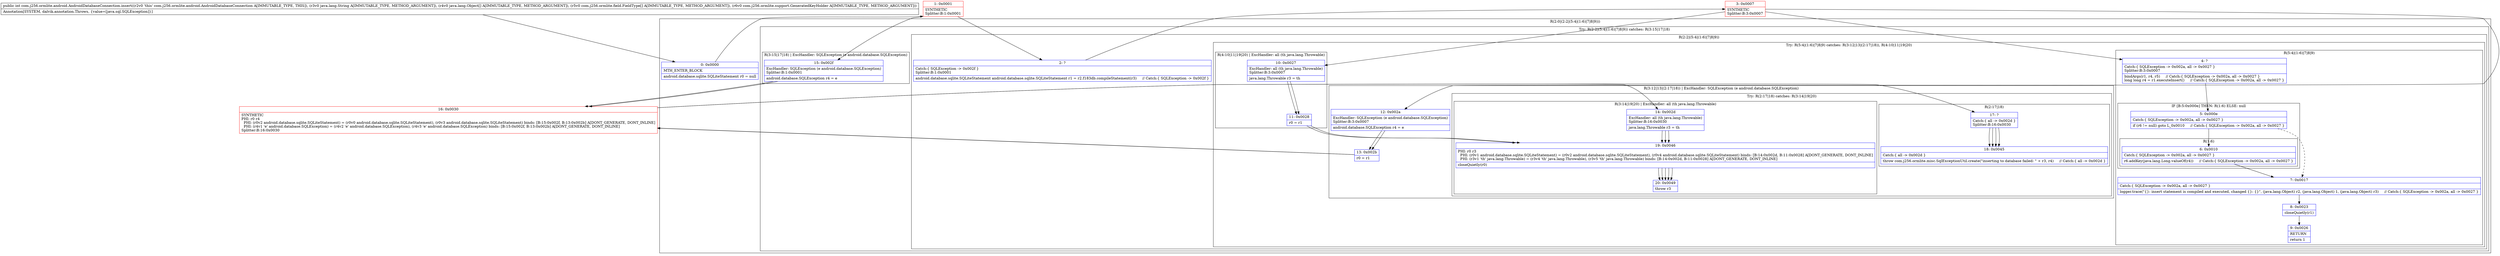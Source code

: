 digraph "CFG forcom.j256.ormlite.android.AndroidDatabaseConnection.insert(Ljava\/lang\/String;[Ljava\/lang\/Object;[Lcom\/j256\/ormlite\/field\/FieldType;Lcom\/j256\/ormlite\/support\/GeneratedKeyHolder;)I" {
subgraph cluster_Region_1526925024 {
label = "R(2:0|(2:2|(5:4|(1:6)|7|8|9)))";
node [shape=record,color=blue];
Node_0 [shape=record,label="{0\:\ 0x0000|MTH_ENTER_BLOCK\l|android.database.sqlite.SQLiteStatement r0 = null\l}"];
subgraph cluster_TryCatchRegion_2146043222 {
label = "Try: R(2:2|(5:4|(1:6)|7|8|9)) catches: R(3:15|17|18)";
node [shape=record,color=blue];
subgraph cluster_Region_1702372938 {
label = "R(2:2|(5:4|(1:6)|7|8|9))";
node [shape=record,color=blue];
Node_2 [shape=record,label="{2\:\ ?|Catch:\{ SQLException \-\> 0x002f \}\lSplitter:B:1:0x0001\l|android.database.sqlite.SQLiteStatement android.database.sqlite.SQLiteStatement r1 = r2.f183db.compileStatement(r3)     \/\/ Catch:\{ SQLException \-\> 0x002f \}\l}"];
subgraph cluster_TryCatchRegion_863465622 {
label = "Try: R(5:4|(1:6)|7|8|9) catches: R(3:12|13|(2:17|18)), R(4:10|11|19|20)";
node [shape=record,color=blue];
subgraph cluster_Region_197944416 {
label = "R(5:4|(1:6)|7|8|9)";
node [shape=record,color=blue];
Node_4 [shape=record,label="{4\:\ ?|Catch:\{ SQLException \-\> 0x002a, all \-\> 0x0027 \}\lSplitter:B:3:0x0007\l|bindArgs(r1, r4, r5)     \/\/ Catch:\{ SQLException \-\> 0x002a, all \-\> 0x0027 \}\llong long r4 = r1.executeInsert()     \/\/ Catch:\{ SQLException \-\> 0x002a, all \-\> 0x0027 \}\l}"];
subgraph cluster_IfRegion_67104625 {
label = "IF [B:5:0x000e] THEN: R(1:6) ELSE: null";
node [shape=record,color=blue];
Node_5 [shape=record,label="{5\:\ 0x000e|Catch:\{ SQLException \-\> 0x002a, all \-\> 0x0027 \}\l|if (r6 != null) goto L_0x0010     \/\/ Catch:\{ SQLException \-\> 0x002a, all \-\> 0x0027 \}\l}"];
subgraph cluster_Region_1215376619 {
label = "R(1:6)";
node [shape=record,color=blue];
Node_6 [shape=record,label="{6\:\ 0x0010|Catch:\{ SQLException \-\> 0x002a, all \-\> 0x0027 \}\l|r6.addKey(java.lang.Long.valueOf(r4))     \/\/ Catch:\{ SQLException \-\> 0x002a, all \-\> 0x0027 \}\l}"];
}
}
Node_7 [shape=record,label="{7\:\ 0x0017|Catch:\{ SQLException \-\> 0x002a, all \-\> 0x0027 \}\l|logger.trace(\"\{\}: insert statement is compiled and executed, changed \{\}: \{\}\", (java.lang.Object) r2, (java.lang.Object) 1, (java.lang.Object) r3)     \/\/ Catch:\{ SQLException \-\> 0x002a, all \-\> 0x0027 \}\l}"];
Node_8 [shape=record,label="{8\:\ 0x0023|closeQuietly(r1)\l}"];
Node_9 [shape=record,label="{9\:\ 0x0026|RETURN\l|return 1\l}"];
}
subgraph cluster_Region_448699537 {
label = "R(3:12|13|(2:17|18)) | ExcHandler: SQLException (e android.database.SQLException)\l";
node [shape=record,color=blue];
Node_12 [shape=record,label="{12\:\ 0x002a|ExcHandler: SQLException (e android.database.SQLException)\lSplitter:B:3:0x0007\l|android.database.SQLException r4 = e\l}"];
Node_13 [shape=record,label="{13\:\ 0x002b|r0 = r1\l}"];
subgraph cluster_TryCatchRegion_1421569065 {
label = "Try: R(2:17|18) catches: R(3:14|19|20)";
node [shape=record,color=blue];
subgraph cluster_Region_2077492061 {
label = "R(2:17|18)";
node [shape=record,color=blue];
Node_17 [shape=record,label="{17\:\ ?|Catch:\{ all \-\> 0x002d \}\lSplitter:B:16:0x0030\l}"];
Node_18 [shape=record,label="{18\:\ 0x0045|Catch:\{ all \-\> 0x002d \}\l|throw com.j256.ormlite.misc.SqlExceptionUtil.create(\"inserting to database failed: \" + r3, r4)     \/\/ Catch:\{ all \-\> 0x002d \}\l}"];
}
subgraph cluster_Region_646905981 {
label = "R(3:14|19|20) | ExcHandler: all (th java.lang.Throwable)\l";
node [shape=record,color=blue];
Node_14 [shape=record,label="{14\:\ 0x002d|ExcHandler: all (th java.lang.Throwable)\lSplitter:B:16:0x0030\l|java.lang.Throwable r3 = th\l}"];
Node_19 [shape=record,label="{19\:\ 0x0046|PHI: r0 r3 \l  PHI: (r0v1 android.database.sqlite.SQLiteStatement) = (r0v2 android.database.sqlite.SQLiteStatement), (r0v4 android.database.sqlite.SQLiteStatement) binds: [B:14:0x002d, B:11:0x0028] A[DONT_GENERATE, DONT_INLINE]\l  PHI: (r3v1 'th' java.lang.Throwable) = (r3v4 'th' java.lang.Throwable), (r3v5 'th' java.lang.Throwable) binds: [B:14:0x002d, B:11:0x0028] A[DONT_GENERATE, DONT_INLINE]\l|closeQuietly(r0)\l}"];
Node_20 [shape=record,label="{20\:\ 0x0049|throw r3\l}"];
}
}
}
subgraph cluster_Region_1669599061 {
label = "R(4:10|11|19|20) | ExcHandler: all (th java.lang.Throwable)\l";
node [shape=record,color=blue];
Node_10 [shape=record,label="{10\:\ 0x0027|ExcHandler: all (th java.lang.Throwable)\lSplitter:B:3:0x0007\l|java.lang.Throwable r3 = th\l}"];
Node_11 [shape=record,label="{11\:\ 0x0028|r0 = r1\l}"];
Node_19 [shape=record,label="{19\:\ 0x0046|PHI: r0 r3 \l  PHI: (r0v1 android.database.sqlite.SQLiteStatement) = (r0v2 android.database.sqlite.SQLiteStatement), (r0v4 android.database.sqlite.SQLiteStatement) binds: [B:14:0x002d, B:11:0x0028] A[DONT_GENERATE, DONT_INLINE]\l  PHI: (r3v1 'th' java.lang.Throwable) = (r3v4 'th' java.lang.Throwable), (r3v5 'th' java.lang.Throwable) binds: [B:14:0x002d, B:11:0x0028] A[DONT_GENERATE, DONT_INLINE]\l|closeQuietly(r0)\l}"];
Node_20 [shape=record,label="{20\:\ 0x0049|throw r3\l}"];
}
}
}
subgraph cluster_Region_1932476273 {
label = "R(3:15|17|18) | ExcHandler: SQLException (e android.database.SQLException)\l";
node [shape=record,color=blue];
Node_15 [shape=record,label="{15\:\ 0x002f|ExcHandler: SQLException (e android.database.SQLException)\lSplitter:B:1:0x0001\l|android.database.SQLException r4 = e\l}"];
Node_17 [shape=record,label="{17\:\ ?|Catch:\{ all \-\> 0x002d \}\lSplitter:B:16:0x0030\l}"];
Node_18 [shape=record,label="{18\:\ 0x0045|Catch:\{ all \-\> 0x002d \}\l|throw com.j256.ormlite.misc.SqlExceptionUtil.create(\"inserting to database failed: \" + r3, r4)     \/\/ Catch:\{ all \-\> 0x002d \}\l}"];
}
}
}
subgraph cluster_Region_1932476273 {
label = "R(3:15|17|18) | ExcHandler: SQLException (e android.database.SQLException)\l";
node [shape=record,color=blue];
Node_15 [shape=record,label="{15\:\ 0x002f|ExcHandler: SQLException (e android.database.SQLException)\lSplitter:B:1:0x0001\l|android.database.SQLException r4 = e\l}"];
Node_17 [shape=record,label="{17\:\ ?|Catch:\{ all \-\> 0x002d \}\lSplitter:B:16:0x0030\l}"];
Node_18 [shape=record,label="{18\:\ 0x0045|Catch:\{ all \-\> 0x002d \}\l|throw com.j256.ormlite.misc.SqlExceptionUtil.create(\"inserting to database failed: \" + r3, r4)     \/\/ Catch:\{ all \-\> 0x002d \}\l}"];
}
subgraph cluster_Region_646905981 {
label = "R(3:14|19|20) | ExcHandler: all (th java.lang.Throwable)\l";
node [shape=record,color=blue];
Node_14 [shape=record,label="{14\:\ 0x002d|ExcHandler: all (th java.lang.Throwable)\lSplitter:B:16:0x0030\l|java.lang.Throwable r3 = th\l}"];
Node_19 [shape=record,label="{19\:\ 0x0046|PHI: r0 r3 \l  PHI: (r0v1 android.database.sqlite.SQLiteStatement) = (r0v2 android.database.sqlite.SQLiteStatement), (r0v4 android.database.sqlite.SQLiteStatement) binds: [B:14:0x002d, B:11:0x0028] A[DONT_GENERATE, DONT_INLINE]\l  PHI: (r3v1 'th' java.lang.Throwable) = (r3v4 'th' java.lang.Throwable), (r3v5 'th' java.lang.Throwable) binds: [B:14:0x002d, B:11:0x0028] A[DONT_GENERATE, DONT_INLINE]\l|closeQuietly(r0)\l}"];
Node_20 [shape=record,label="{20\:\ 0x0049|throw r3\l}"];
}
subgraph cluster_Region_448699537 {
label = "R(3:12|13|(2:17|18)) | ExcHandler: SQLException (e android.database.SQLException)\l";
node [shape=record,color=blue];
Node_12 [shape=record,label="{12\:\ 0x002a|ExcHandler: SQLException (e android.database.SQLException)\lSplitter:B:3:0x0007\l|android.database.SQLException r4 = e\l}"];
Node_13 [shape=record,label="{13\:\ 0x002b|r0 = r1\l}"];
subgraph cluster_TryCatchRegion_1421569065 {
label = "Try: R(2:17|18) catches: R(3:14|19|20)";
node [shape=record,color=blue];
subgraph cluster_Region_2077492061 {
label = "R(2:17|18)";
node [shape=record,color=blue];
Node_17 [shape=record,label="{17\:\ ?|Catch:\{ all \-\> 0x002d \}\lSplitter:B:16:0x0030\l}"];
Node_18 [shape=record,label="{18\:\ 0x0045|Catch:\{ all \-\> 0x002d \}\l|throw com.j256.ormlite.misc.SqlExceptionUtil.create(\"inserting to database failed: \" + r3, r4)     \/\/ Catch:\{ all \-\> 0x002d \}\l}"];
}
subgraph cluster_Region_646905981 {
label = "R(3:14|19|20) | ExcHandler: all (th java.lang.Throwable)\l";
node [shape=record,color=blue];
Node_14 [shape=record,label="{14\:\ 0x002d|ExcHandler: all (th java.lang.Throwable)\lSplitter:B:16:0x0030\l|java.lang.Throwable r3 = th\l}"];
Node_19 [shape=record,label="{19\:\ 0x0046|PHI: r0 r3 \l  PHI: (r0v1 android.database.sqlite.SQLiteStatement) = (r0v2 android.database.sqlite.SQLiteStatement), (r0v4 android.database.sqlite.SQLiteStatement) binds: [B:14:0x002d, B:11:0x0028] A[DONT_GENERATE, DONT_INLINE]\l  PHI: (r3v1 'th' java.lang.Throwable) = (r3v4 'th' java.lang.Throwable), (r3v5 'th' java.lang.Throwable) binds: [B:14:0x002d, B:11:0x0028] A[DONT_GENERATE, DONT_INLINE]\l|closeQuietly(r0)\l}"];
Node_20 [shape=record,label="{20\:\ 0x0049|throw r3\l}"];
}
}
}
subgraph cluster_Region_1669599061 {
label = "R(4:10|11|19|20) | ExcHandler: all (th java.lang.Throwable)\l";
node [shape=record,color=blue];
Node_10 [shape=record,label="{10\:\ 0x0027|ExcHandler: all (th java.lang.Throwable)\lSplitter:B:3:0x0007\l|java.lang.Throwable r3 = th\l}"];
Node_11 [shape=record,label="{11\:\ 0x0028|r0 = r1\l}"];
Node_19 [shape=record,label="{19\:\ 0x0046|PHI: r0 r3 \l  PHI: (r0v1 android.database.sqlite.SQLiteStatement) = (r0v2 android.database.sqlite.SQLiteStatement), (r0v4 android.database.sqlite.SQLiteStatement) binds: [B:14:0x002d, B:11:0x0028] A[DONT_GENERATE, DONT_INLINE]\l  PHI: (r3v1 'th' java.lang.Throwable) = (r3v4 'th' java.lang.Throwable), (r3v5 'th' java.lang.Throwable) binds: [B:14:0x002d, B:11:0x0028] A[DONT_GENERATE, DONT_INLINE]\l|closeQuietly(r0)\l}"];
Node_20 [shape=record,label="{20\:\ 0x0049|throw r3\l}"];
}
Node_1 [shape=record,color=red,label="{1\:\ 0x0001|SYNTHETIC\lSplitter:B:1:0x0001\l}"];
Node_3 [shape=record,color=red,label="{3\:\ 0x0007|SYNTHETIC\lSplitter:B:3:0x0007\l}"];
Node_16 [shape=record,color=red,label="{16\:\ 0x0030|SYNTHETIC\lPHI: r0 r4 \l  PHI: (r0v2 android.database.sqlite.SQLiteStatement) = (r0v0 android.database.sqlite.SQLiteStatement), (r0v3 android.database.sqlite.SQLiteStatement) binds: [B:15:0x002f, B:13:0x002b] A[DONT_GENERATE, DONT_INLINE]\l  PHI: (r4v1 'e' android.database.SQLException) = (r4v2 'e' android.database.SQLException), (r4v3 'e' android.database.SQLException) binds: [B:15:0x002f, B:13:0x002b] A[DONT_GENERATE, DONT_INLINE]\lSplitter:B:16:0x0030\l}"];
MethodNode[shape=record,label="{public int com.j256.ormlite.android.AndroidDatabaseConnection.insert((r2v0 'this' com.j256.ormlite.android.AndroidDatabaseConnection A[IMMUTABLE_TYPE, THIS]), (r3v0 java.lang.String A[IMMUTABLE_TYPE, METHOD_ARGUMENT]), (r4v0 java.lang.Object[] A[IMMUTABLE_TYPE, METHOD_ARGUMENT]), (r5v0 com.j256.ormlite.field.FieldType[] A[IMMUTABLE_TYPE, METHOD_ARGUMENT]), (r6v0 com.j256.ormlite.support.GeneratedKeyHolder A[IMMUTABLE_TYPE, METHOD_ARGUMENT]))  | Annotation[SYSTEM, dalvik.annotation.Throws, \{value=[java.sql.SQLException]\}]\l}"];
MethodNode -> Node_0;
Node_0 -> Node_1;
Node_2 -> Node_3;
Node_4 -> Node_5;
Node_5 -> Node_6;
Node_5 -> Node_7[style=dashed];
Node_6 -> Node_7;
Node_7 -> Node_8;
Node_8 -> Node_9;
Node_12 -> Node_13;
Node_13 -> Node_16;
Node_17 -> Node_18;
Node_14 -> Node_19;
Node_19 -> Node_20;
Node_10 -> Node_11;
Node_11 -> Node_19;
Node_19 -> Node_20;
Node_15 -> Node_16;
Node_17 -> Node_18;
Node_15 -> Node_16;
Node_17 -> Node_18;
Node_14 -> Node_19;
Node_19 -> Node_20;
Node_12 -> Node_13;
Node_13 -> Node_16;
Node_17 -> Node_18;
Node_14 -> Node_19;
Node_19 -> Node_20;
Node_10 -> Node_11;
Node_11 -> Node_19;
Node_19 -> Node_20;
Node_1 -> Node_2;
Node_1 -> Node_15;
Node_3 -> Node_4;
Node_3 -> Node_12;
Node_3 -> Node_10;
Node_16 -> Node_17;
Node_16 -> Node_14;
}

